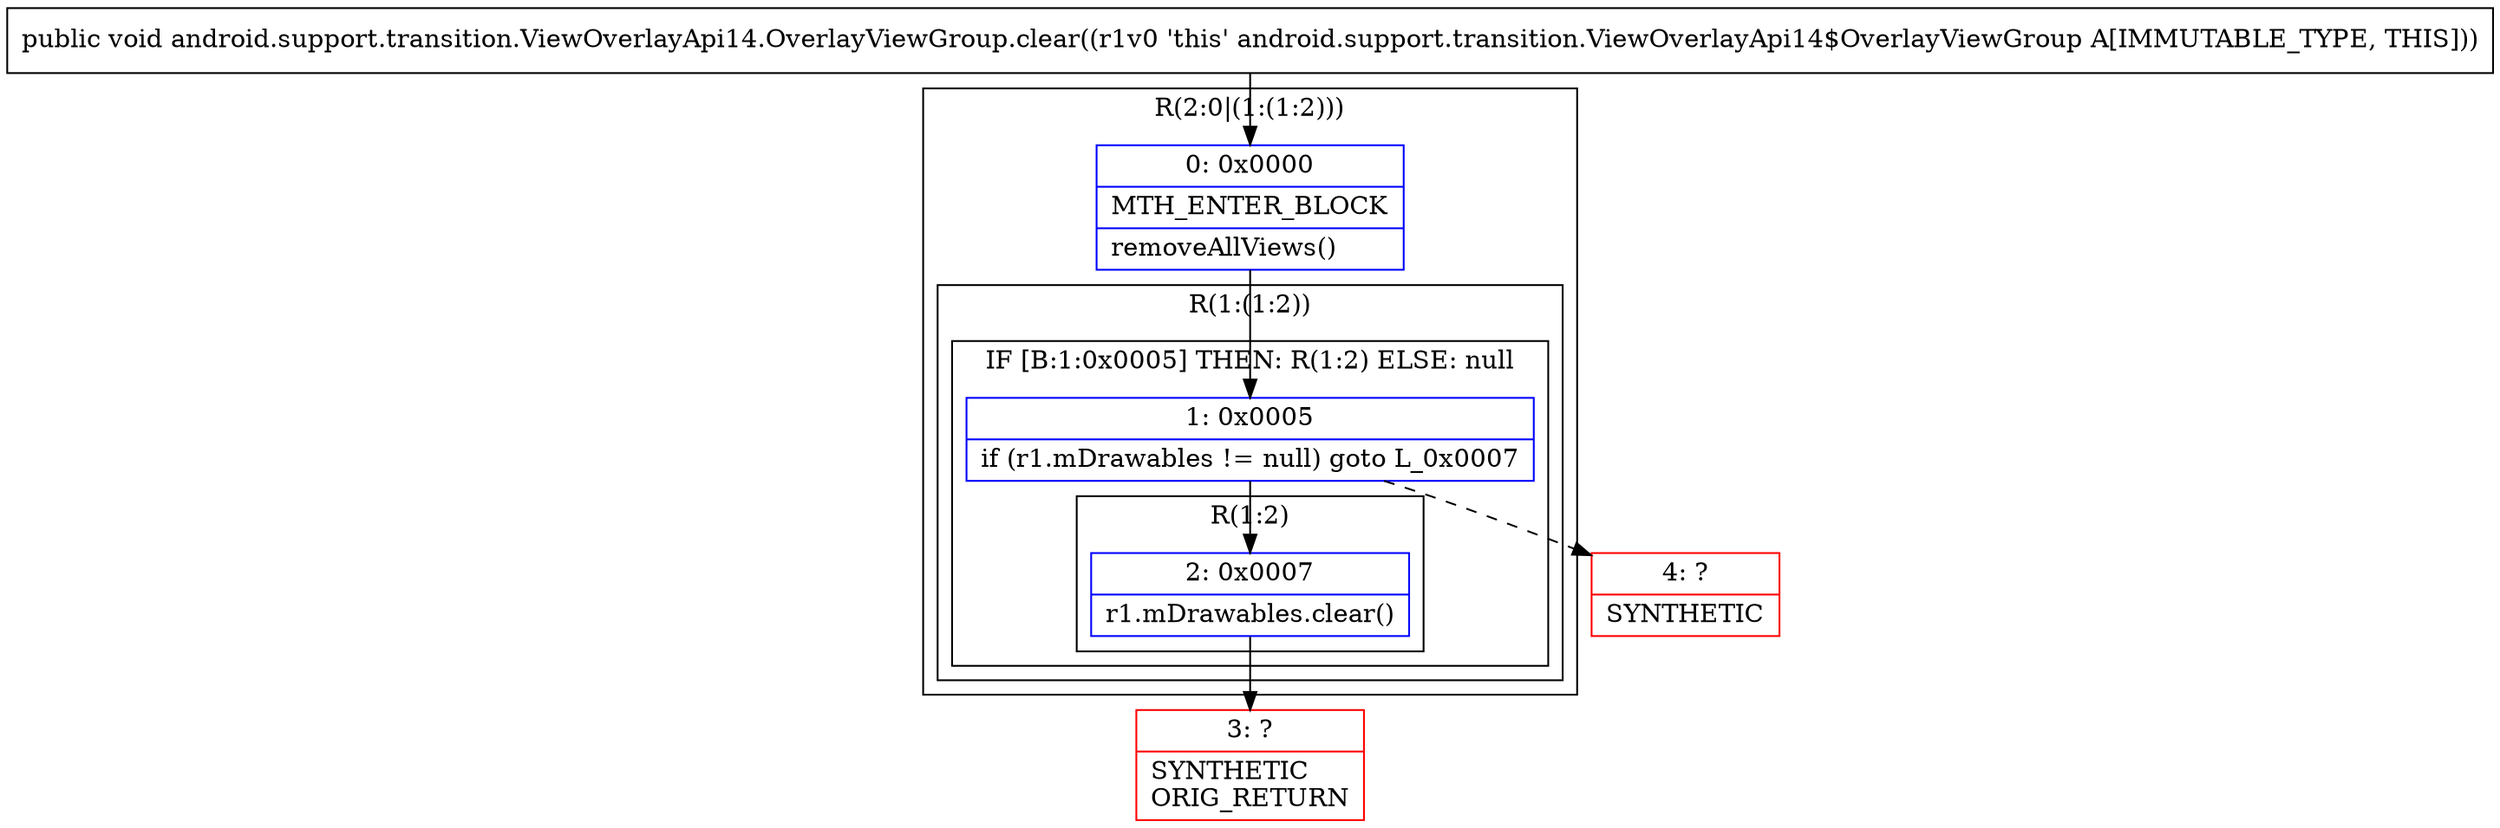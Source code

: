 digraph "CFG forandroid.support.transition.ViewOverlayApi14.OverlayViewGroup.clear()V" {
subgraph cluster_Region_1823129479 {
label = "R(2:0|(1:(1:2)))";
node [shape=record,color=blue];
Node_0 [shape=record,label="{0\:\ 0x0000|MTH_ENTER_BLOCK\l|removeAllViews()\l}"];
subgraph cluster_Region_837132939 {
label = "R(1:(1:2))";
node [shape=record,color=blue];
subgraph cluster_IfRegion_1777898960 {
label = "IF [B:1:0x0005] THEN: R(1:2) ELSE: null";
node [shape=record,color=blue];
Node_1 [shape=record,label="{1\:\ 0x0005|if (r1.mDrawables != null) goto L_0x0007\l}"];
subgraph cluster_Region_742595638 {
label = "R(1:2)";
node [shape=record,color=blue];
Node_2 [shape=record,label="{2\:\ 0x0007|r1.mDrawables.clear()\l}"];
}
}
}
}
Node_3 [shape=record,color=red,label="{3\:\ ?|SYNTHETIC\lORIG_RETURN\l}"];
Node_4 [shape=record,color=red,label="{4\:\ ?|SYNTHETIC\l}"];
MethodNode[shape=record,label="{public void android.support.transition.ViewOverlayApi14.OverlayViewGroup.clear((r1v0 'this' android.support.transition.ViewOverlayApi14$OverlayViewGroup A[IMMUTABLE_TYPE, THIS])) }"];
MethodNode -> Node_0;
Node_0 -> Node_1;
Node_1 -> Node_2;
Node_1 -> Node_4[style=dashed];
Node_2 -> Node_3;
}

